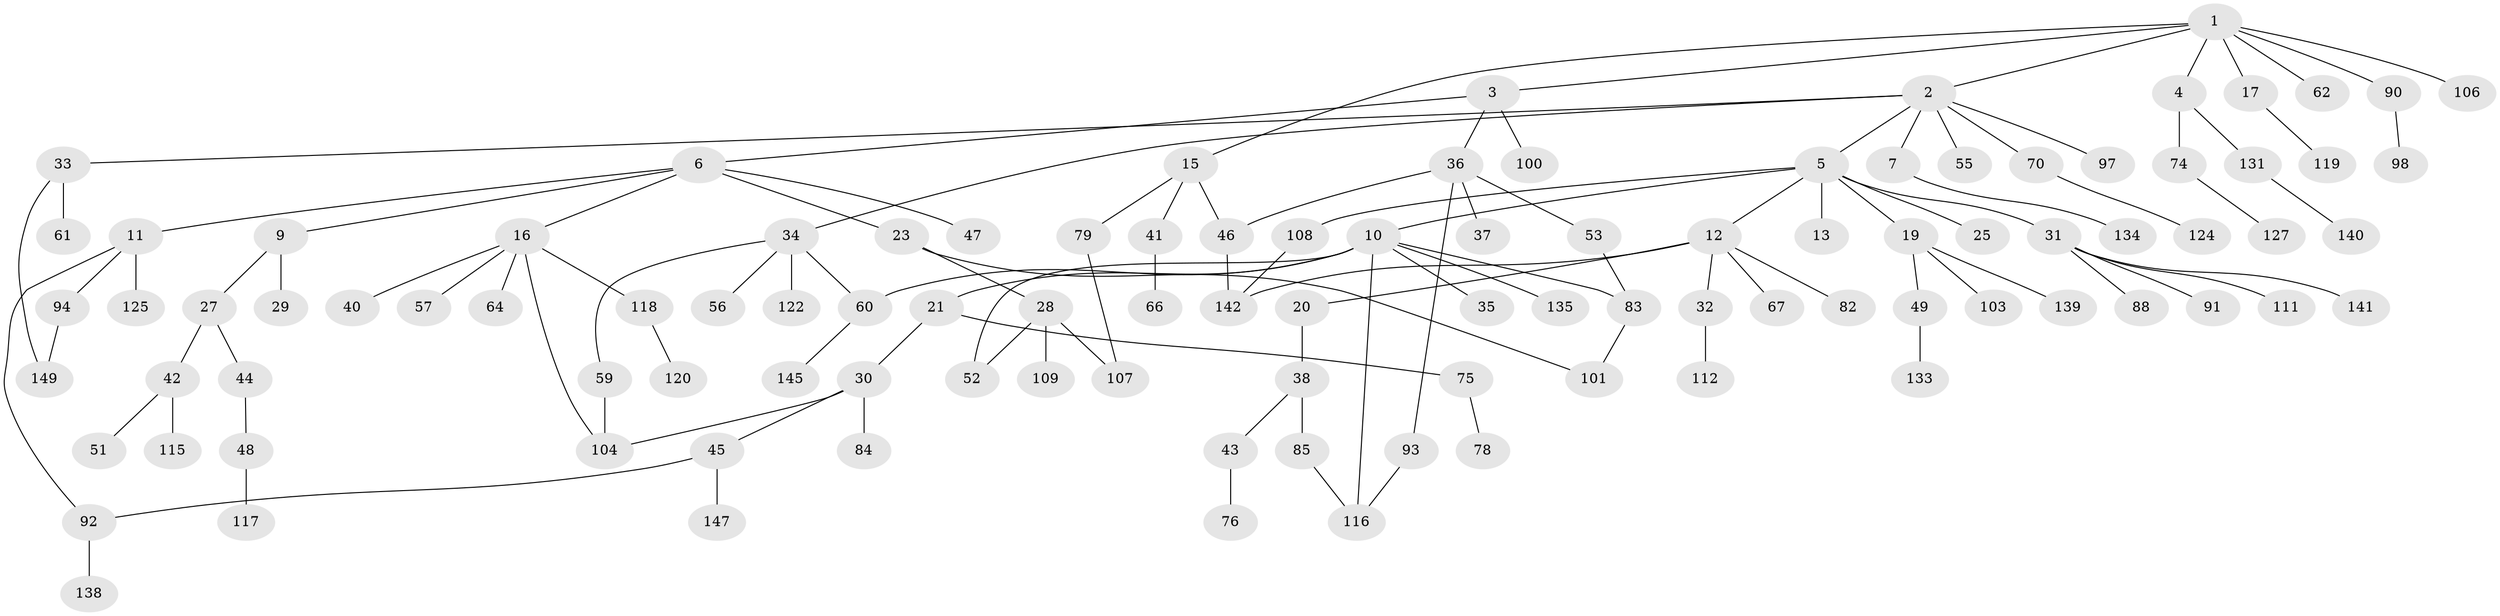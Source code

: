 // Generated by graph-tools (version 1.1) at 2025/23/03/03/25 07:23:31]
// undirected, 105 vertices, 118 edges
graph export_dot {
graph [start="1"]
  node [color=gray90,style=filled];
  1 [super="+54"];
  2 [super="+18"];
  3 [super="+146"];
  4 [super="+73"];
  5 [super="+8"];
  6 [super="+14"];
  7;
  9;
  10 [super="+22"];
  11 [super="+77"];
  12;
  13 [super="+114"];
  15 [super="+26"];
  16 [super="+63"];
  17 [super="+58"];
  19 [super="+24"];
  20;
  21;
  23 [super="+50"];
  25 [super="+128"];
  27 [super="+113"];
  28 [super="+89"];
  29;
  30;
  31 [super="+81"];
  32 [super="+105"];
  33;
  34 [super="+69"];
  35;
  36 [super="+39"];
  37;
  38 [super="+123"];
  40;
  41 [super="+144"];
  42 [super="+65"];
  43;
  44;
  45 [super="+68"];
  46 [super="+86"];
  47;
  48 [super="+95"];
  49 [super="+102"];
  51 [super="+72"];
  52 [super="+80"];
  53 [super="+130"];
  55 [super="+132"];
  56 [super="+87"];
  57;
  59 [super="+110"];
  60 [super="+71"];
  61;
  62;
  64;
  66;
  67 [super="+99"];
  70;
  74;
  75;
  76;
  78;
  79;
  82 [super="+121"];
  83;
  84 [super="+96"];
  85;
  88;
  90 [super="+136"];
  91;
  92;
  93 [super="+137"];
  94;
  97;
  98;
  100;
  101;
  103;
  104;
  106;
  107;
  108;
  109;
  111 [super="+148"];
  112;
  115;
  116 [super="+129"];
  117;
  118;
  119;
  120;
  122;
  124;
  125 [super="+126"];
  127;
  131;
  133;
  134;
  135;
  138;
  139;
  140;
  141;
  142 [super="+143"];
  145;
  147;
  149;
  1 -- 2;
  1 -- 3;
  1 -- 4;
  1 -- 15;
  1 -- 17;
  1 -- 62;
  1 -- 90;
  1 -- 106;
  2 -- 5;
  2 -- 7;
  2 -- 33;
  2 -- 34;
  2 -- 70;
  2 -- 97;
  2 -- 55;
  3 -- 6;
  3 -- 36;
  3 -- 100;
  4 -- 74;
  4 -- 131;
  5 -- 12;
  5 -- 13;
  5 -- 108;
  5 -- 19;
  5 -- 25;
  5 -- 10;
  5 -- 31;
  6 -- 9;
  6 -- 11;
  6 -- 23;
  6 -- 16;
  6 -- 47;
  7 -- 134;
  9 -- 27;
  9 -- 29;
  10 -- 21;
  10 -- 35;
  10 -- 135;
  10 -- 83;
  10 -- 52;
  10 -- 60;
  10 -- 116;
  11 -- 94;
  11 -- 92;
  11 -- 125 [weight=2];
  12 -- 20;
  12 -- 32;
  12 -- 67;
  12 -- 82;
  12 -- 142;
  15 -- 41;
  15 -- 79;
  15 -- 46;
  16 -- 40;
  16 -- 57;
  16 -- 118;
  16 -- 104;
  16 -- 64;
  17 -- 119;
  19 -- 49;
  19 -- 103;
  19 -- 139;
  20 -- 38;
  21 -- 30;
  21 -- 75;
  23 -- 28;
  23 -- 101;
  27 -- 42;
  27 -- 44;
  28 -- 107;
  28 -- 109;
  28 -- 52;
  30 -- 45;
  30 -- 84;
  30 -- 104;
  31 -- 91;
  31 -- 88;
  31 -- 111;
  31 -- 141;
  32 -- 112;
  33 -- 61;
  33 -- 149;
  34 -- 56;
  34 -- 59;
  34 -- 60;
  34 -- 122;
  36 -- 37;
  36 -- 93;
  36 -- 46;
  36 -- 53;
  38 -- 43;
  38 -- 85;
  41 -- 66;
  42 -- 51;
  42 -- 115;
  43 -- 76;
  44 -- 48;
  45 -- 92;
  45 -- 147;
  46 -- 142;
  48 -- 117;
  49 -- 133;
  53 -- 83;
  59 -- 104;
  60 -- 145;
  70 -- 124;
  74 -- 127;
  75 -- 78;
  79 -- 107;
  83 -- 101;
  85 -- 116;
  90 -- 98;
  92 -- 138;
  93 -- 116;
  94 -- 149;
  108 -- 142;
  118 -- 120;
  131 -- 140;
}
